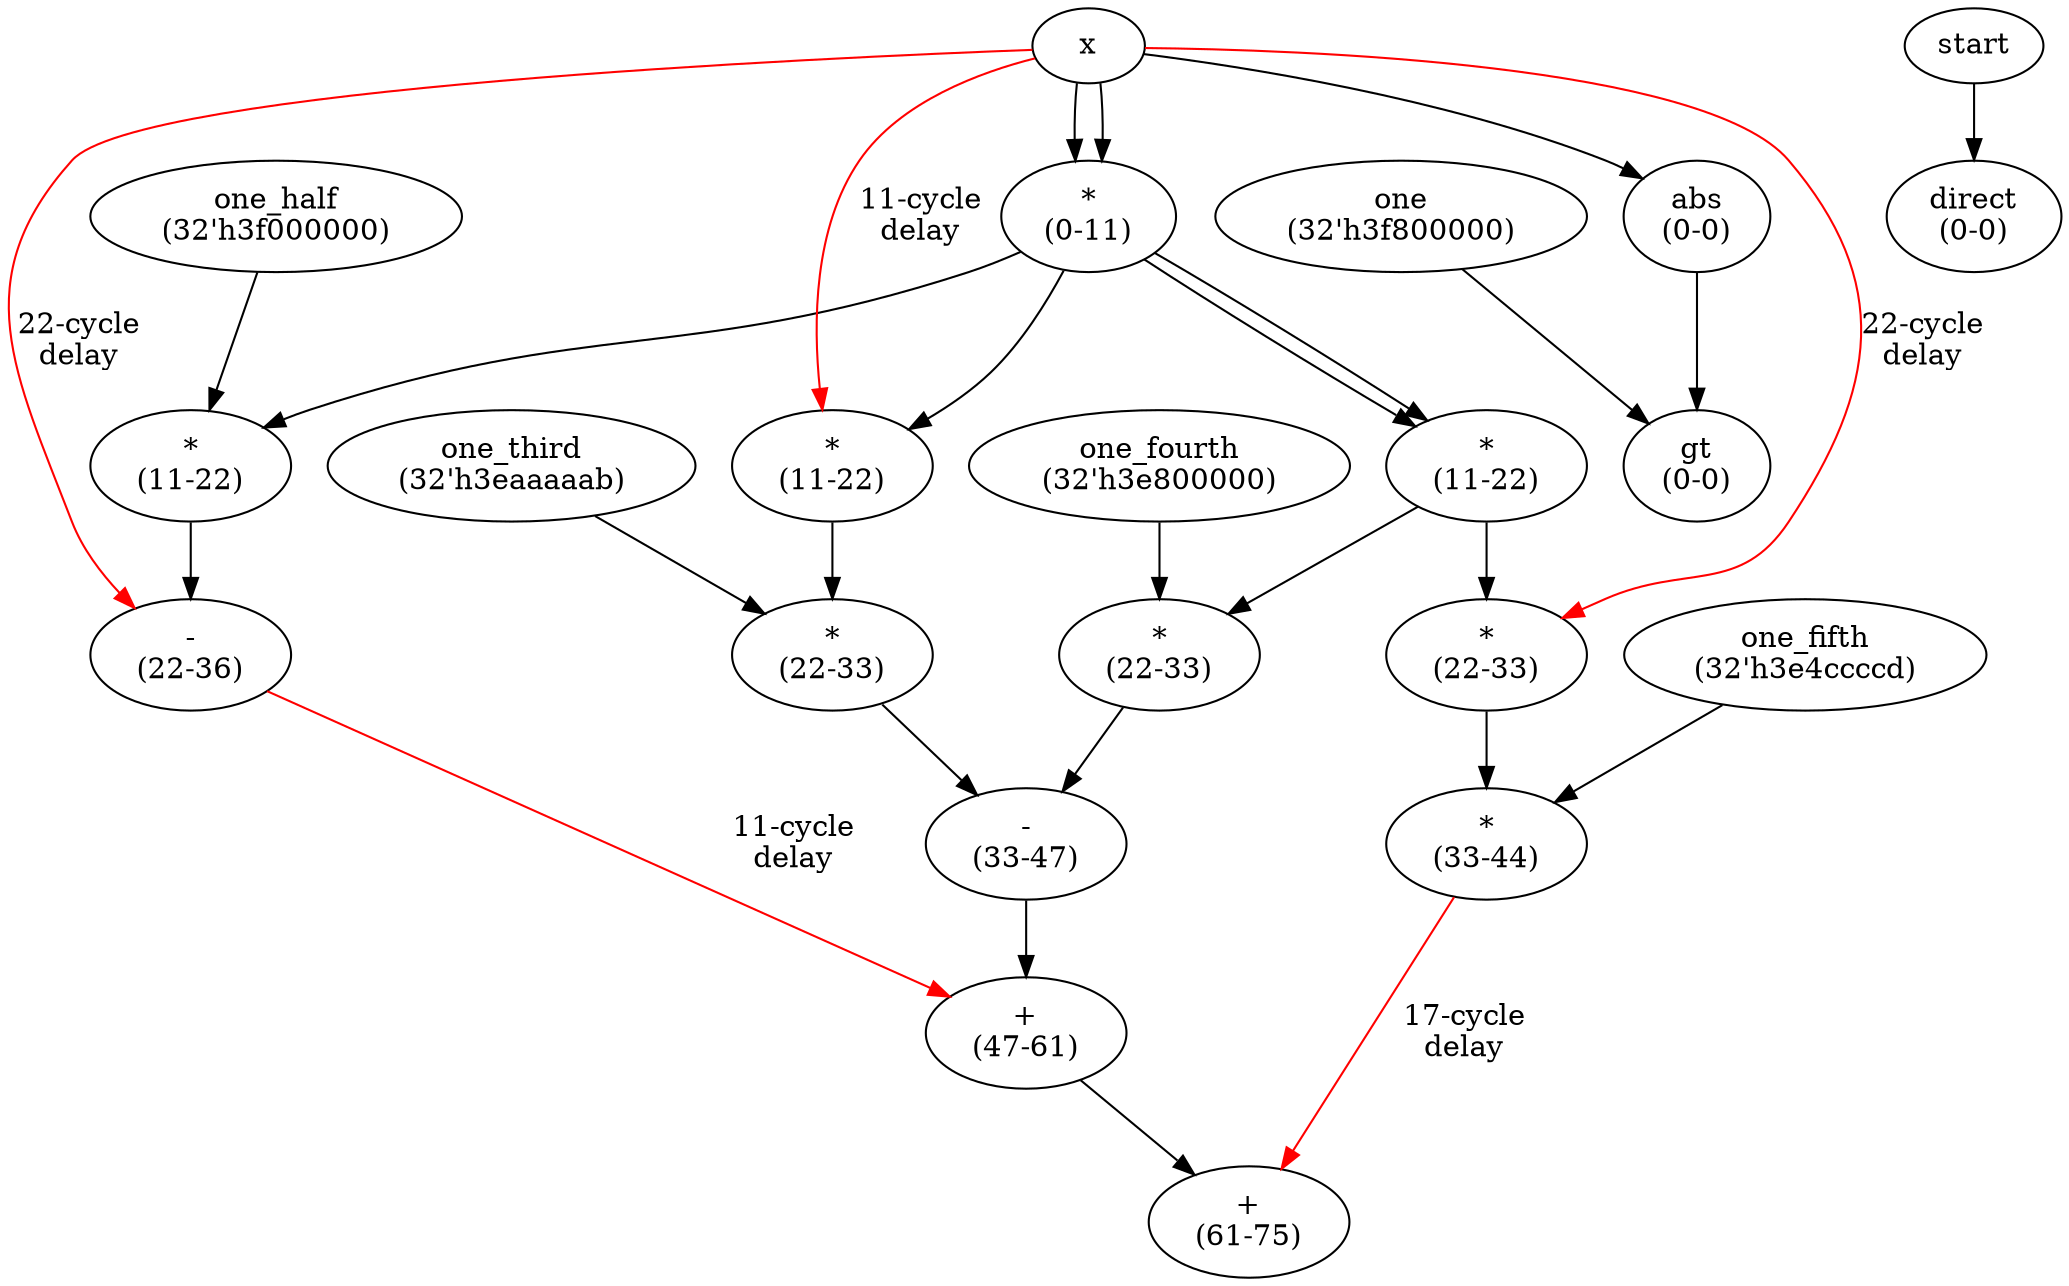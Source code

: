 digraph {
	"one_half" [label="one_half
(32'h3f000000)"]
	"one_third" [label="one_third
(32'h3eaaaaab)"]
	"one_fifth" [label="one_fifth
(32'h3e4ccccd)"]
	"one_fourth" [label="one_fourth
(32'h3e800000)"]
	"one" [label="one
(32'h3f800000)"]
	"done" [label="direct
(0-0)"]
	"x_abs" [label="abs
(0-0)"]
	"error" [label="gt
(0-0)"]
	"e2" [label="*
(0-11)"]
	"t2" [label="*
(11-22)"]
	"e3" [label="*
(11-22)"]
	"e4" [label="*
(11-22)"]
	"s12" [label="-
(22-36)"]
	"e5" [label="*
(22-33)"]
	"t3" [label="*
(22-33)"]
	"t4" [label="*
(22-33)"]
	"s34" [label="-
(33-47)"]
	"t5" [label="*
(33-44)"]
	"s1234" [label="+
(47-61)"]
	"ln" [label="+
(61-75)"]
	"start" -> "done";
	"x" -> "x_abs";
	"x_abs" -> "error";
	"one" -> "error";
	"x" -> "e2";
	"x" -> "e2";
	"e2" -> "t2";
	"one_half" -> "t2";
	"e2" -> "e3";
	"x" -> "e3" [label="11-cycle\ndelay", color=red];
	"e2" -> "e4";
	"e2" -> "e4";
	"x" -> "s12" [label="22-cycle\ndelay", color=red];
	"t2" -> "s12";
	"e4" -> "e5";
	"x" -> "e5" [label="22-cycle\ndelay", color=red];
	"e3" -> "t3";
	"one_third" -> "t3";
	"e4" -> "t4";
	"one_fourth" -> "t4";
	"t3" -> "s34";
	"t4" -> "s34";
	"e5" -> "t5";
	"one_fifth" -> "t5";
	"s12" -> "s1234" [label="11-cycle\ndelay", color=red];
	"s34" -> "s1234";
	"s1234" -> "ln";
	"t5" -> "ln" [label="17-cycle\ndelay", color=red];
}

